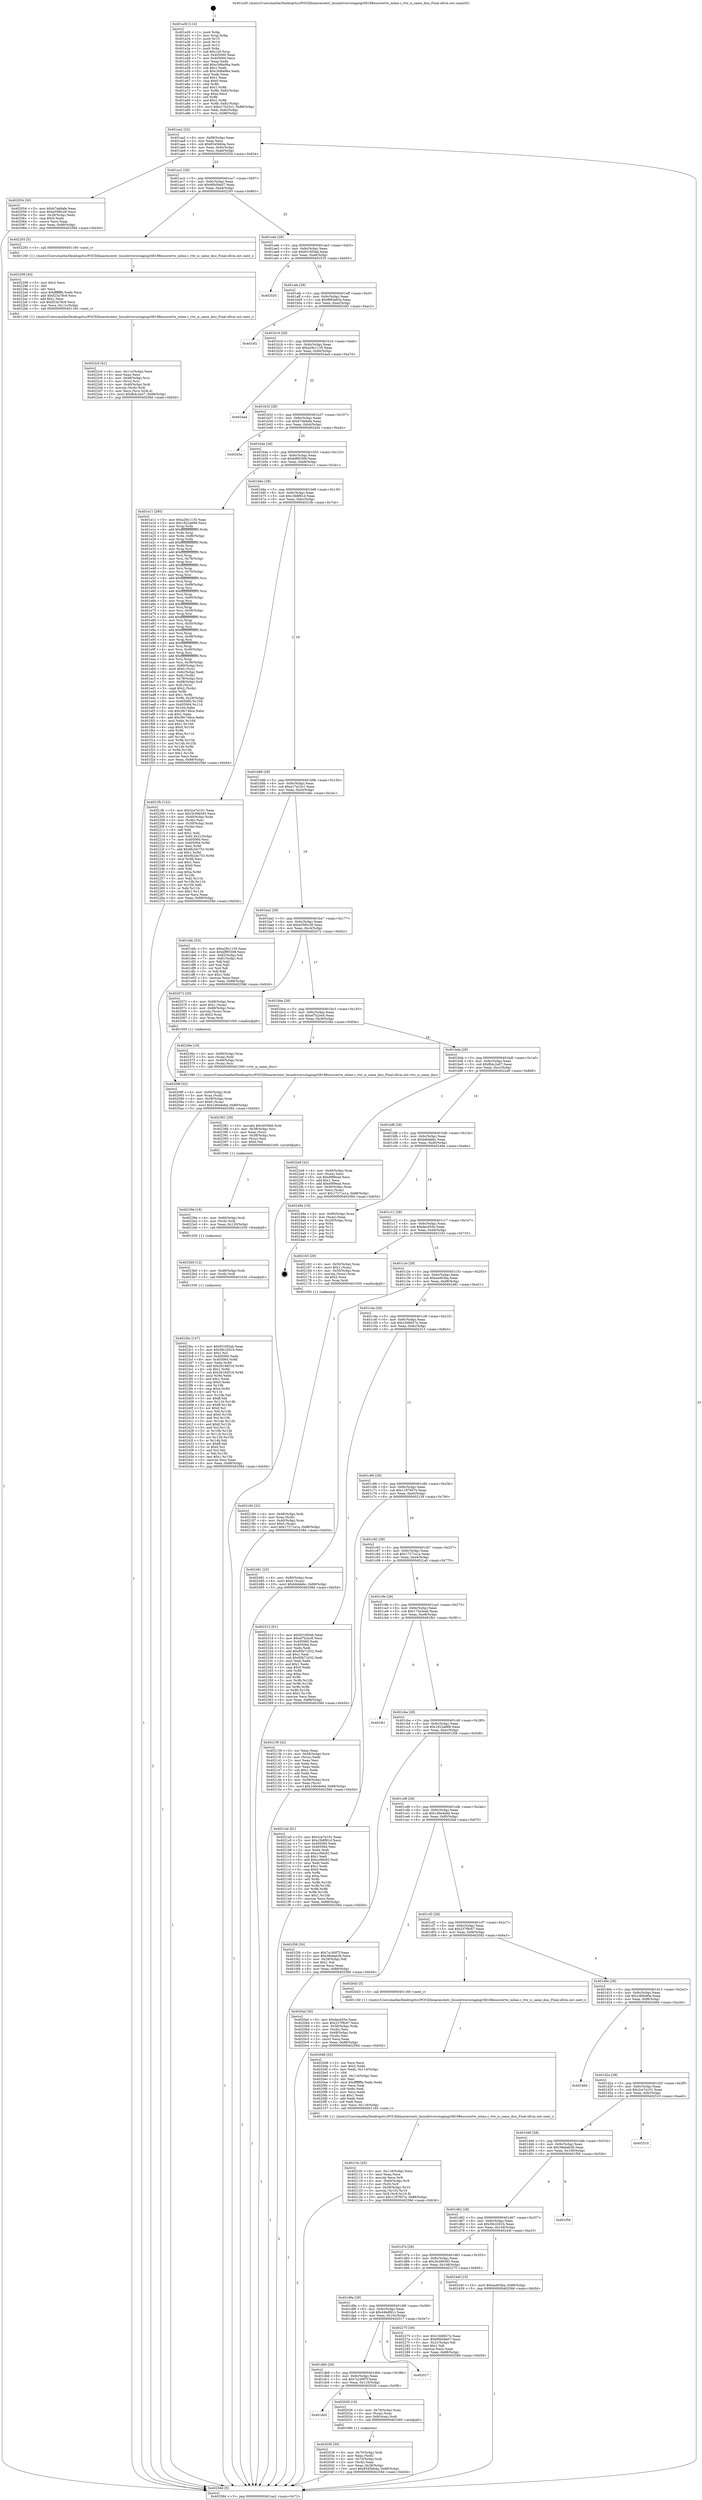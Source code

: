 digraph "0x401a30" {
  label = "0x401a30 (/mnt/c/Users/mathe/Desktop/tcc/POCII/binaries/extr_linuxdriversstagingrtl8188eucorertw_mlme.c_rtw_is_same_ibss_Final-ollvm.out::main(0))"
  labelloc = "t"
  node[shape=record]

  Entry [label="",width=0.3,height=0.3,shape=circle,fillcolor=black,style=filled]
  "0x401aa2" [label="{
     0x401aa2 [32]\l
     | [instrs]\l
     &nbsp;&nbsp;0x401aa2 \<+6\>: mov -0x88(%rbp),%eax\l
     &nbsp;&nbsp;0x401aa8 \<+2\>: mov %eax,%ecx\l
     &nbsp;&nbsp;0x401aaa \<+6\>: sub $0x8545b64a,%ecx\l
     &nbsp;&nbsp;0x401ab0 \<+6\>: mov %eax,-0x9c(%rbp)\l
     &nbsp;&nbsp;0x401ab6 \<+6\>: mov %ecx,-0xa0(%rbp)\l
     &nbsp;&nbsp;0x401abc \<+6\>: je 0000000000402054 \<main+0x624\>\l
  }"]
  "0x402054" [label="{
     0x402054 [30]\l
     | [instrs]\l
     &nbsp;&nbsp;0x402054 \<+5\>: mov $0xb7de8afe,%eax\l
     &nbsp;&nbsp;0x402059 \<+5\>: mov $0xe55f0c28,%ecx\l
     &nbsp;&nbsp;0x40205e \<+3\>: mov -0x28(%rbp),%edx\l
     &nbsp;&nbsp;0x402061 \<+3\>: cmp $0x0,%edx\l
     &nbsp;&nbsp;0x402064 \<+3\>: cmove %ecx,%eax\l
     &nbsp;&nbsp;0x402067 \<+6\>: mov %eax,-0x88(%rbp)\l
     &nbsp;&nbsp;0x40206d \<+5\>: jmp 000000000040258d \<main+0xb5d\>\l
  }"]
  "0x401ac2" [label="{
     0x401ac2 [28]\l
     | [instrs]\l
     &nbsp;&nbsp;0x401ac2 \<+5\>: jmp 0000000000401ac7 \<main+0x97\>\l
     &nbsp;&nbsp;0x401ac7 \<+6\>: mov -0x9c(%rbp),%eax\l
     &nbsp;&nbsp;0x401acd \<+5\>: sub $0x90b59a07,%eax\l
     &nbsp;&nbsp;0x401ad2 \<+6\>: mov %eax,-0xa4(%rbp)\l
     &nbsp;&nbsp;0x401ad8 \<+6\>: je 0000000000402293 \<main+0x863\>\l
  }"]
  Exit [label="",width=0.3,height=0.3,shape=circle,fillcolor=black,style=filled,peripheries=2]
  "0x402293" [label="{
     0x402293 [5]\l
     | [instrs]\l
     &nbsp;&nbsp;0x402293 \<+5\>: call 0000000000401160 \<next_i\>\l
     | [calls]\l
     &nbsp;&nbsp;0x401160 \{1\} (/mnt/c/Users/mathe/Desktop/tcc/POCII/binaries/extr_linuxdriversstagingrtl8188eucorertw_mlme.c_rtw_is_same_ibss_Final-ollvm.out::next_i)\l
  }"]
  "0x401ade" [label="{
     0x401ade [28]\l
     | [instrs]\l
     &nbsp;&nbsp;0x401ade \<+5\>: jmp 0000000000401ae3 \<main+0xb3\>\l
     &nbsp;&nbsp;0x401ae3 \<+6\>: mov -0x9c(%rbp),%eax\l
     &nbsp;&nbsp;0x401ae9 \<+5\>: sub $0x9316f3ab,%eax\l
     &nbsp;&nbsp;0x401aee \<+6\>: mov %eax,-0xa8(%rbp)\l
     &nbsp;&nbsp;0x401af4 \<+6\>: je 0000000000402535 \<main+0xb05\>\l
  }"]
  "0x4023bc" [label="{
     0x4023bc [147]\l
     | [instrs]\l
     &nbsp;&nbsp;0x4023bc \<+5\>: mov $0x9316f3ab,%eax\l
     &nbsp;&nbsp;0x4023c1 \<+5\>: mov $0x39c2261b,%esi\l
     &nbsp;&nbsp;0x4023c6 \<+2\>: mov $0x1,%cl\l
     &nbsp;&nbsp;0x4023c8 \<+7\>: mov 0x405060,%edx\l
     &nbsp;&nbsp;0x4023cf \<+8\>: mov 0x405064,%r8d\l
     &nbsp;&nbsp;0x4023d7 \<+3\>: mov %edx,%r9d\l
     &nbsp;&nbsp;0x4023da \<+7\>: add $0x2618d516,%r9d\l
     &nbsp;&nbsp;0x4023e1 \<+4\>: sub $0x1,%r9d\l
     &nbsp;&nbsp;0x4023e5 \<+7\>: sub $0x2618d516,%r9d\l
     &nbsp;&nbsp;0x4023ec \<+4\>: imul %r9d,%edx\l
     &nbsp;&nbsp;0x4023f0 \<+3\>: and $0x1,%edx\l
     &nbsp;&nbsp;0x4023f3 \<+3\>: cmp $0x0,%edx\l
     &nbsp;&nbsp;0x4023f6 \<+4\>: sete %r10b\l
     &nbsp;&nbsp;0x4023fa \<+4\>: cmp $0xa,%r8d\l
     &nbsp;&nbsp;0x4023fe \<+4\>: setl %r11b\l
     &nbsp;&nbsp;0x402402 \<+3\>: mov %r10b,%bl\l
     &nbsp;&nbsp;0x402405 \<+3\>: xor $0xff,%bl\l
     &nbsp;&nbsp;0x402408 \<+3\>: mov %r11b,%r14b\l
     &nbsp;&nbsp;0x40240b \<+4\>: xor $0xff,%r14b\l
     &nbsp;&nbsp;0x40240f \<+3\>: xor $0x0,%cl\l
     &nbsp;&nbsp;0x402412 \<+3\>: mov %bl,%r15b\l
     &nbsp;&nbsp;0x402415 \<+4\>: and $0x0,%r15b\l
     &nbsp;&nbsp;0x402419 \<+3\>: and %cl,%r10b\l
     &nbsp;&nbsp;0x40241c \<+3\>: mov %r14b,%r12b\l
     &nbsp;&nbsp;0x40241f \<+4\>: and $0x0,%r12b\l
     &nbsp;&nbsp;0x402423 \<+3\>: and %cl,%r11b\l
     &nbsp;&nbsp;0x402426 \<+3\>: or %r10b,%r15b\l
     &nbsp;&nbsp;0x402429 \<+3\>: or %r11b,%r12b\l
     &nbsp;&nbsp;0x40242c \<+3\>: xor %r12b,%r15b\l
     &nbsp;&nbsp;0x40242f \<+3\>: or %r14b,%bl\l
     &nbsp;&nbsp;0x402432 \<+3\>: xor $0xff,%bl\l
     &nbsp;&nbsp;0x402435 \<+3\>: or $0x0,%cl\l
     &nbsp;&nbsp;0x402438 \<+2\>: and %cl,%bl\l
     &nbsp;&nbsp;0x40243a \<+3\>: or %bl,%r15b\l
     &nbsp;&nbsp;0x40243d \<+4\>: test $0x1,%r15b\l
     &nbsp;&nbsp;0x402441 \<+3\>: cmovne %esi,%eax\l
     &nbsp;&nbsp;0x402444 \<+6\>: mov %eax,-0x88(%rbp)\l
     &nbsp;&nbsp;0x40244a \<+5\>: jmp 000000000040258d \<main+0xb5d\>\l
  }"]
  "0x402535" [label="{
     0x402535\l
  }", style=dashed]
  "0x401afa" [label="{
     0x401afa [28]\l
     | [instrs]\l
     &nbsp;&nbsp;0x401afa \<+5\>: jmp 0000000000401aff \<main+0xcf\>\l
     &nbsp;&nbsp;0x401aff \<+6\>: mov -0x9c(%rbp),%eax\l
     &nbsp;&nbsp;0x401b05 \<+5\>: sub $0x9f93a93a,%eax\l
     &nbsp;&nbsp;0x401b0a \<+6\>: mov %eax,-0xac(%rbp)\l
     &nbsp;&nbsp;0x401b10 \<+6\>: je 00000000004024f2 \<main+0xac2\>\l
  }"]
  "0x4023b0" [label="{
     0x4023b0 [12]\l
     | [instrs]\l
     &nbsp;&nbsp;0x4023b0 \<+4\>: mov -0x48(%rbp),%rdi\l
     &nbsp;&nbsp;0x4023b4 \<+3\>: mov (%rdi),%rdi\l
     &nbsp;&nbsp;0x4023b7 \<+5\>: call 0000000000401030 \<free@plt\>\l
     | [calls]\l
     &nbsp;&nbsp;0x401030 \{1\} (unknown)\l
  }"]
  "0x4024f2" [label="{
     0x4024f2\l
  }", style=dashed]
  "0x401b16" [label="{
     0x401b16 [28]\l
     | [instrs]\l
     &nbsp;&nbsp;0x401b16 \<+5\>: jmp 0000000000401b1b \<main+0xeb\>\l
     &nbsp;&nbsp;0x401b1b \<+6\>: mov -0x9c(%rbp),%eax\l
     &nbsp;&nbsp;0x401b21 \<+5\>: sub $0xa29c1135,%eax\l
     &nbsp;&nbsp;0x401b26 \<+6\>: mov %eax,-0xb0(%rbp)\l
     &nbsp;&nbsp;0x401b2c \<+6\>: je 00000000004024ad \<main+0xa7d\>\l
  }"]
  "0x40239e" [label="{
     0x40239e [18]\l
     | [instrs]\l
     &nbsp;&nbsp;0x40239e \<+4\>: mov -0x60(%rbp),%rdi\l
     &nbsp;&nbsp;0x4023a2 \<+3\>: mov (%rdi),%rdi\l
     &nbsp;&nbsp;0x4023a5 \<+6\>: mov %eax,-0x120(%rbp)\l
     &nbsp;&nbsp;0x4023ab \<+5\>: call 0000000000401030 \<free@plt\>\l
     | [calls]\l
     &nbsp;&nbsp;0x401030 \{1\} (unknown)\l
  }"]
  "0x4024ad" [label="{
     0x4024ad\l
  }", style=dashed]
  "0x401b32" [label="{
     0x401b32 [28]\l
     | [instrs]\l
     &nbsp;&nbsp;0x401b32 \<+5\>: jmp 0000000000401b37 \<main+0x107\>\l
     &nbsp;&nbsp;0x401b37 \<+6\>: mov -0x9c(%rbp),%eax\l
     &nbsp;&nbsp;0x401b3d \<+5\>: sub $0xb7de8afe,%eax\l
     &nbsp;&nbsp;0x401b42 \<+6\>: mov %eax,-0xb4(%rbp)\l
     &nbsp;&nbsp;0x401b48 \<+6\>: je 000000000040245e \<main+0xa2e\>\l
  }"]
  "0x402381" [label="{
     0x402381 [29]\l
     | [instrs]\l
     &nbsp;&nbsp;0x402381 \<+10\>: movabs $0x4030b6,%rdi\l
     &nbsp;&nbsp;0x40238b \<+4\>: mov -0x38(%rbp),%rsi\l
     &nbsp;&nbsp;0x40238f \<+2\>: mov %eax,(%rsi)\l
     &nbsp;&nbsp;0x402391 \<+4\>: mov -0x38(%rbp),%rsi\l
     &nbsp;&nbsp;0x402395 \<+2\>: mov (%rsi),%esi\l
     &nbsp;&nbsp;0x402397 \<+2\>: mov $0x0,%al\l
     &nbsp;&nbsp;0x402399 \<+5\>: call 0000000000401040 \<printf@plt\>\l
     | [calls]\l
     &nbsp;&nbsp;0x401040 \{1\} (unknown)\l
  }"]
  "0x40245e" [label="{
     0x40245e\l
  }", style=dashed]
  "0x401b4e" [label="{
     0x401b4e [28]\l
     | [instrs]\l
     &nbsp;&nbsp;0x401b4e \<+5\>: jmp 0000000000401b53 \<main+0x123\>\l
     &nbsp;&nbsp;0x401b53 \<+6\>: mov -0x9c(%rbp),%eax\l
     &nbsp;&nbsp;0x401b59 \<+5\>: sub $0xbf9f3308,%eax\l
     &nbsp;&nbsp;0x401b5e \<+6\>: mov %eax,-0xb8(%rbp)\l
     &nbsp;&nbsp;0x401b64 \<+6\>: je 0000000000401e11 \<main+0x3e1\>\l
  }"]
  "0x4022c0" [label="{
     0x4022c0 [41]\l
     | [instrs]\l
     &nbsp;&nbsp;0x4022c0 \<+6\>: mov -0x11c(%rbp),%ecx\l
     &nbsp;&nbsp;0x4022c6 \<+3\>: imul %eax,%ecx\l
     &nbsp;&nbsp;0x4022c9 \<+4\>: mov -0x48(%rbp),%rsi\l
     &nbsp;&nbsp;0x4022cd \<+3\>: mov (%rsi),%rsi\l
     &nbsp;&nbsp;0x4022d0 \<+4\>: mov -0x40(%rbp),%rdi\l
     &nbsp;&nbsp;0x4022d4 \<+3\>: movslq (%rdi),%rdi\l
     &nbsp;&nbsp;0x4022d7 \<+3\>: mov %ecx,(%rsi,%rdi,4)\l
     &nbsp;&nbsp;0x4022da \<+10\>: movl $0xfb4c2a07,-0x88(%rbp)\l
     &nbsp;&nbsp;0x4022e4 \<+5\>: jmp 000000000040258d \<main+0xb5d\>\l
  }"]
  "0x401e11" [label="{
     0x401e11 [295]\l
     | [instrs]\l
     &nbsp;&nbsp;0x401e11 \<+5\>: mov $0xa29c1135,%eax\l
     &nbsp;&nbsp;0x401e16 \<+5\>: mov $0x1822a688,%ecx\l
     &nbsp;&nbsp;0x401e1b \<+3\>: mov %rsp,%rdx\l
     &nbsp;&nbsp;0x401e1e \<+4\>: add $0xfffffffffffffff0,%rdx\l
     &nbsp;&nbsp;0x401e22 \<+3\>: mov %rdx,%rsp\l
     &nbsp;&nbsp;0x401e25 \<+4\>: mov %rdx,-0x80(%rbp)\l
     &nbsp;&nbsp;0x401e29 \<+3\>: mov %rsp,%rdx\l
     &nbsp;&nbsp;0x401e2c \<+4\>: add $0xfffffffffffffff0,%rdx\l
     &nbsp;&nbsp;0x401e30 \<+3\>: mov %rdx,%rsp\l
     &nbsp;&nbsp;0x401e33 \<+3\>: mov %rsp,%rsi\l
     &nbsp;&nbsp;0x401e36 \<+4\>: add $0xfffffffffffffff0,%rsi\l
     &nbsp;&nbsp;0x401e3a \<+3\>: mov %rsi,%rsp\l
     &nbsp;&nbsp;0x401e3d \<+4\>: mov %rsi,-0x78(%rbp)\l
     &nbsp;&nbsp;0x401e41 \<+3\>: mov %rsp,%rsi\l
     &nbsp;&nbsp;0x401e44 \<+4\>: add $0xfffffffffffffff0,%rsi\l
     &nbsp;&nbsp;0x401e48 \<+3\>: mov %rsi,%rsp\l
     &nbsp;&nbsp;0x401e4b \<+4\>: mov %rsi,-0x70(%rbp)\l
     &nbsp;&nbsp;0x401e4f \<+3\>: mov %rsp,%rsi\l
     &nbsp;&nbsp;0x401e52 \<+4\>: add $0xfffffffffffffff0,%rsi\l
     &nbsp;&nbsp;0x401e56 \<+3\>: mov %rsi,%rsp\l
     &nbsp;&nbsp;0x401e59 \<+4\>: mov %rsi,-0x68(%rbp)\l
     &nbsp;&nbsp;0x401e5d \<+3\>: mov %rsp,%rsi\l
     &nbsp;&nbsp;0x401e60 \<+4\>: add $0xfffffffffffffff0,%rsi\l
     &nbsp;&nbsp;0x401e64 \<+3\>: mov %rsi,%rsp\l
     &nbsp;&nbsp;0x401e67 \<+4\>: mov %rsi,-0x60(%rbp)\l
     &nbsp;&nbsp;0x401e6b \<+3\>: mov %rsp,%rsi\l
     &nbsp;&nbsp;0x401e6e \<+4\>: add $0xfffffffffffffff0,%rsi\l
     &nbsp;&nbsp;0x401e72 \<+3\>: mov %rsi,%rsp\l
     &nbsp;&nbsp;0x401e75 \<+4\>: mov %rsi,-0x58(%rbp)\l
     &nbsp;&nbsp;0x401e79 \<+3\>: mov %rsp,%rsi\l
     &nbsp;&nbsp;0x401e7c \<+4\>: add $0xfffffffffffffff0,%rsi\l
     &nbsp;&nbsp;0x401e80 \<+3\>: mov %rsi,%rsp\l
     &nbsp;&nbsp;0x401e83 \<+4\>: mov %rsi,-0x50(%rbp)\l
     &nbsp;&nbsp;0x401e87 \<+3\>: mov %rsp,%rsi\l
     &nbsp;&nbsp;0x401e8a \<+4\>: add $0xfffffffffffffff0,%rsi\l
     &nbsp;&nbsp;0x401e8e \<+3\>: mov %rsi,%rsp\l
     &nbsp;&nbsp;0x401e91 \<+4\>: mov %rsi,-0x48(%rbp)\l
     &nbsp;&nbsp;0x401e95 \<+3\>: mov %rsp,%rsi\l
     &nbsp;&nbsp;0x401e98 \<+4\>: add $0xfffffffffffffff0,%rsi\l
     &nbsp;&nbsp;0x401e9c \<+3\>: mov %rsi,%rsp\l
     &nbsp;&nbsp;0x401e9f \<+4\>: mov %rsi,-0x40(%rbp)\l
     &nbsp;&nbsp;0x401ea3 \<+3\>: mov %rsp,%rsi\l
     &nbsp;&nbsp;0x401ea6 \<+4\>: add $0xfffffffffffffff0,%rsi\l
     &nbsp;&nbsp;0x401eaa \<+3\>: mov %rsi,%rsp\l
     &nbsp;&nbsp;0x401ead \<+4\>: mov %rsi,-0x38(%rbp)\l
     &nbsp;&nbsp;0x401eb1 \<+4\>: mov -0x80(%rbp),%rsi\l
     &nbsp;&nbsp;0x401eb5 \<+6\>: movl $0x0,(%rsi)\l
     &nbsp;&nbsp;0x401ebb \<+6\>: mov -0x8c(%rbp),%edi\l
     &nbsp;&nbsp;0x401ec1 \<+2\>: mov %edi,(%rdx)\l
     &nbsp;&nbsp;0x401ec3 \<+4\>: mov -0x78(%rbp),%rsi\l
     &nbsp;&nbsp;0x401ec7 \<+7\>: mov -0x98(%rbp),%r8\l
     &nbsp;&nbsp;0x401ece \<+3\>: mov %r8,(%rsi)\l
     &nbsp;&nbsp;0x401ed1 \<+3\>: cmpl $0x2,(%rdx)\l
     &nbsp;&nbsp;0x401ed4 \<+4\>: setne %r9b\l
     &nbsp;&nbsp;0x401ed8 \<+4\>: and $0x1,%r9b\l
     &nbsp;&nbsp;0x401edc \<+4\>: mov %r9b,-0x29(%rbp)\l
     &nbsp;&nbsp;0x401ee0 \<+8\>: mov 0x405060,%r10d\l
     &nbsp;&nbsp;0x401ee8 \<+8\>: mov 0x405064,%r11d\l
     &nbsp;&nbsp;0x401ef0 \<+3\>: mov %r10d,%ebx\l
     &nbsp;&nbsp;0x401ef3 \<+6\>: sub $0x39c746ce,%ebx\l
     &nbsp;&nbsp;0x401ef9 \<+3\>: sub $0x1,%ebx\l
     &nbsp;&nbsp;0x401efc \<+6\>: add $0x39c746ce,%ebx\l
     &nbsp;&nbsp;0x401f02 \<+4\>: imul %ebx,%r10d\l
     &nbsp;&nbsp;0x401f06 \<+4\>: and $0x1,%r10d\l
     &nbsp;&nbsp;0x401f0a \<+4\>: cmp $0x0,%r10d\l
     &nbsp;&nbsp;0x401f0e \<+4\>: sete %r9b\l
     &nbsp;&nbsp;0x401f12 \<+4\>: cmp $0xa,%r11d\l
     &nbsp;&nbsp;0x401f16 \<+4\>: setl %r14b\l
     &nbsp;&nbsp;0x401f1a \<+3\>: mov %r9b,%r15b\l
     &nbsp;&nbsp;0x401f1d \<+3\>: and %r14b,%r15b\l
     &nbsp;&nbsp;0x401f20 \<+3\>: xor %r14b,%r9b\l
     &nbsp;&nbsp;0x401f23 \<+3\>: or %r9b,%r15b\l
     &nbsp;&nbsp;0x401f26 \<+4\>: test $0x1,%r15b\l
     &nbsp;&nbsp;0x401f2a \<+3\>: cmovne %ecx,%eax\l
     &nbsp;&nbsp;0x401f2d \<+6\>: mov %eax,-0x88(%rbp)\l
     &nbsp;&nbsp;0x401f33 \<+5\>: jmp 000000000040258d \<main+0xb5d\>\l
  }"]
  "0x401b6a" [label="{
     0x401b6a [28]\l
     | [instrs]\l
     &nbsp;&nbsp;0x401b6a \<+5\>: jmp 0000000000401b6f \<main+0x13f\>\l
     &nbsp;&nbsp;0x401b6f \<+6\>: mov -0x9c(%rbp),%eax\l
     &nbsp;&nbsp;0x401b75 \<+5\>: sub $0xc3b8f61d,%eax\l
     &nbsp;&nbsp;0x401b7a \<+6\>: mov %eax,-0xbc(%rbp)\l
     &nbsp;&nbsp;0x401b80 \<+6\>: je 00000000004021fb \<main+0x7cb\>\l
  }"]
  "0x402298" [label="{
     0x402298 [40]\l
     | [instrs]\l
     &nbsp;&nbsp;0x402298 \<+5\>: mov $0x2,%ecx\l
     &nbsp;&nbsp;0x40229d \<+1\>: cltd\l
     &nbsp;&nbsp;0x40229e \<+2\>: idiv %ecx\l
     &nbsp;&nbsp;0x4022a0 \<+6\>: imul $0xfffffffe,%edx,%ecx\l
     &nbsp;&nbsp;0x4022a6 \<+6\>: add $0xf23a78c9,%ecx\l
     &nbsp;&nbsp;0x4022ac \<+3\>: add $0x1,%ecx\l
     &nbsp;&nbsp;0x4022af \<+6\>: sub $0xf23a78c9,%ecx\l
     &nbsp;&nbsp;0x4022b5 \<+6\>: mov %ecx,-0x11c(%rbp)\l
     &nbsp;&nbsp;0x4022bb \<+5\>: call 0000000000401160 \<next_i\>\l
     | [calls]\l
     &nbsp;&nbsp;0x401160 \{1\} (/mnt/c/Users/mathe/Desktop/tcc/POCII/binaries/extr_linuxdriversstagingrtl8188eucorertw_mlme.c_rtw_is_same_ibss_Final-ollvm.out::next_i)\l
  }"]
  "0x4021fb" [label="{
     0x4021fb [122]\l
     | [instrs]\l
     &nbsp;&nbsp;0x4021fb \<+5\>: mov $0x2ce7e101,%eax\l
     &nbsp;&nbsp;0x402200 \<+5\>: mov $0x3b39b593,%ecx\l
     &nbsp;&nbsp;0x402205 \<+4\>: mov -0x40(%rbp),%rdx\l
     &nbsp;&nbsp;0x402209 \<+2\>: mov (%rdx),%esi\l
     &nbsp;&nbsp;0x40220b \<+4\>: mov -0x50(%rbp),%rdx\l
     &nbsp;&nbsp;0x40220f \<+2\>: cmp (%rdx),%esi\l
     &nbsp;&nbsp;0x402211 \<+4\>: setl %dil\l
     &nbsp;&nbsp;0x402215 \<+4\>: and $0x1,%dil\l
     &nbsp;&nbsp;0x402219 \<+4\>: mov %dil,-0x21(%rbp)\l
     &nbsp;&nbsp;0x40221d \<+7\>: mov 0x405060,%esi\l
     &nbsp;&nbsp;0x402224 \<+8\>: mov 0x405064,%r8d\l
     &nbsp;&nbsp;0x40222c \<+3\>: mov %esi,%r9d\l
     &nbsp;&nbsp;0x40222f \<+7\>: add $0x9b2dc753,%r9d\l
     &nbsp;&nbsp;0x402236 \<+4\>: sub $0x1,%r9d\l
     &nbsp;&nbsp;0x40223a \<+7\>: sub $0x9b2dc753,%r9d\l
     &nbsp;&nbsp;0x402241 \<+4\>: imul %r9d,%esi\l
     &nbsp;&nbsp;0x402245 \<+3\>: and $0x1,%esi\l
     &nbsp;&nbsp;0x402248 \<+3\>: cmp $0x0,%esi\l
     &nbsp;&nbsp;0x40224b \<+4\>: sete %dil\l
     &nbsp;&nbsp;0x40224f \<+4\>: cmp $0xa,%r8d\l
     &nbsp;&nbsp;0x402253 \<+4\>: setl %r10b\l
     &nbsp;&nbsp;0x402257 \<+3\>: mov %dil,%r11b\l
     &nbsp;&nbsp;0x40225a \<+3\>: and %r10b,%r11b\l
     &nbsp;&nbsp;0x40225d \<+3\>: xor %r10b,%dil\l
     &nbsp;&nbsp;0x402260 \<+3\>: or %dil,%r11b\l
     &nbsp;&nbsp;0x402263 \<+4\>: test $0x1,%r11b\l
     &nbsp;&nbsp;0x402267 \<+3\>: cmovne %ecx,%eax\l
     &nbsp;&nbsp;0x40226a \<+6\>: mov %eax,-0x88(%rbp)\l
     &nbsp;&nbsp;0x402270 \<+5\>: jmp 000000000040258d \<main+0xb5d\>\l
  }"]
  "0x401b86" [label="{
     0x401b86 [28]\l
     | [instrs]\l
     &nbsp;&nbsp;0x401b86 \<+5\>: jmp 0000000000401b8b \<main+0x15b\>\l
     &nbsp;&nbsp;0x401b8b \<+6\>: mov -0x9c(%rbp),%eax\l
     &nbsp;&nbsp;0x401b91 \<+5\>: sub $0xe17e23c1,%eax\l
     &nbsp;&nbsp;0x401b96 \<+6\>: mov %eax,-0xc0(%rbp)\l
     &nbsp;&nbsp;0x401b9c \<+6\>: je 0000000000401ddc \<main+0x3ac\>\l
  }"]
  "0x402180" [label="{
     0x402180 [32]\l
     | [instrs]\l
     &nbsp;&nbsp;0x402180 \<+4\>: mov -0x48(%rbp),%rdi\l
     &nbsp;&nbsp;0x402184 \<+3\>: mov %rax,(%rdi)\l
     &nbsp;&nbsp;0x402187 \<+4\>: mov -0x40(%rbp),%rax\l
     &nbsp;&nbsp;0x40218b \<+6\>: movl $0x0,(%rax)\l
     &nbsp;&nbsp;0x402191 \<+10\>: movl $0x17271a1a,-0x88(%rbp)\l
     &nbsp;&nbsp;0x40219b \<+5\>: jmp 000000000040258d \<main+0xb5d\>\l
  }"]
  "0x401ddc" [label="{
     0x401ddc [53]\l
     | [instrs]\l
     &nbsp;&nbsp;0x401ddc \<+5\>: mov $0xa29c1135,%eax\l
     &nbsp;&nbsp;0x401de1 \<+5\>: mov $0xbf9f3308,%ecx\l
     &nbsp;&nbsp;0x401de6 \<+6\>: mov -0x82(%rbp),%dl\l
     &nbsp;&nbsp;0x401dec \<+7\>: mov -0x81(%rbp),%sil\l
     &nbsp;&nbsp;0x401df3 \<+3\>: mov %dl,%dil\l
     &nbsp;&nbsp;0x401df6 \<+3\>: and %sil,%dil\l
     &nbsp;&nbsp;0x401df9 \<+3\>: xor %sil,%dl\l
     &nbsp;&nbsp;0x401dfc \<+3\>: or %dl,%dil\l
     &nbsp;&nbsp;0x401dff \<+4\>: test $0x1,%dil\l
     &nbsp;&nbsp;0x401e03 \<+3\>: cmovne %ecx,%eax\l
     &nbsp;&nbsp;0x401e06 \<+6\>: mov %eax,-0x88(%rbp)\l
     &nbsp;&nbsp;0x401e0c \<+5\>: jmp 000000000040258d \<main+0xb5d\>\l
  }"]
  "0x401ba2" [label="{
     0x401ba2 [28]\l
     | [instrs]\l
     &nbsp;&nbsp;0x401ba2 \<+5\>: jmp 0000000000401ba7 \<main+0x177\>\l
     &nbsp;&nbsp;0x401ba7 \<+6\>: mov -0x9c(%rbp),%eax\l
     &nbsp;&nbsp;0x401bad \<+5\>: sub $0xe55f0c28,%eax\l
     &nbsp;&nbsp;0x401bb2 \<+6\>: mov %eax,-0xc4(%rbp)\l
     &nbsp;&nbsp;0x401bb8 \<+6\>: je 0000000000402072 \<main+0x642\>\l
  }"]
  "0x40258d" [label="{
     0x40258d [5]\l
     | [instrs]\l
     &nbsp;&nbsp;0x40258d \<+5\>: jmp 0000000000401aa2 \<main+0x72\>\l
  }"]
  "0x401a30" [label="{
     0x401a30 [114]\l
     | [instrs]\l
     &nbsp;&nbsp;0x401a30 \<+1\>: push %rbp\l
     &nbsp;&nbsp;0x401a31 \<+3\>: mov %rsp,%rbp\l
     &nbsp;&nbsp;0x401a34 \<+2\>: push %r15\l
     &nbsp;&nbsp;0x401a36 \<+2\>: push %r14\l
     &nbsp;&nbsp;0x401a38 \<+2\>: push %r12\l
     &nbsp;&nbsp;0x401a3a \<+1\>: push %rbx\l
     &nbsp;&nbsp;0x401a3b \<+7\>: sub $0x120,%rsp\l
     &nbsp;&nbsp;0x401a42 \<+7\>: mov 0x405060,%eax\l
     &nbsp;&nbsp;0x401a49 \<+7\>: mov 0x405064,%ecx\l
     &nbsp;&nbsp;0x401a50 \<+2\>: mov %eax,%edx\l
     &nbsp;&nbsp;0x401a52 \<+6\>: add $0xc5d6a96a,%edx\l
     &nbsp;&nbsp;0x401a58 \<+3\>: sub $0x1,%edx\l
     &nbsp;&nbsp;0x401a5b \<+6\>: sub $0xc5d6a96a,%edx\l
     &nbsp;&nbsp;0x401a61 \<+3\>: imul %edx,%eax\l
     &nbsp;&nbsp;0x401a64 \<+3\>: and $0x1,%eax\l
     &nbsp;&nbsp;0x401a67 \<+3\>: cmp $0x0,%eax\l
     &nbsp;&nbsp;0x401a6a \<+4\>: sete %r8b\l
     &nbsp;&nbsp;0x401a6e \<+4\>: and $0x1,%r8b\l
     &nbsp;&nbsp;0x401a72 \<+7\>: mov %r8b,-0x82(%rbp)\l
     &nbsp;&nbsp;0x401a79 \<+3\>: cmp $0xa,%ecx\l
     &nbsp;&nbsp;0x401a7c \<+4\>: setl %r8b\l
     &nbsp;&nbsp;0x401a80 \<+4\>: and $0x1,%r8b\l
     &nbsp;&nbsp;0x401a84 \<+7\>: mov %r8b,-0x81(%rbp)\l
     &nbsp;&nbsp;0x401a8b \<+10\>: movl $0xe17e23c1,-0x88(%rbp)\l
     &nbsp;&nbsp;0x401a95 \<+6\>: mov %edi,-0x8c(%rbp)\l
     &nbsp;&nbsp;0x401a9b \<+7\>: mov %rsi,-0x98(%rbp)\l
  }"]
  "0x40210c" [label="{
     0x40210c [45]\l
     | [instrs]\l
     &nbsp;&nbsp;0x40210c \<+6\>: mov -0x118(%rbp),%ecx\l
     &nbsp;&nbsp;0x402112 \<+3\>: imul %eax,%ecx\l
     &nbsp;&nbsp;0x402115 \<+3\>: movslq %ecx,%r8\l
     &nbsp;&nbsp;0x402118 \<+4\>: mov -0x60(%rbp),%r9\l
     &nbsp;&nbsp;0x40211c \<+3\>: mov (%r9),%r9\l
     &nbsp;&nbsp;0x40211f \<+4\>: mov -0x58(%rbp),%r10\l
     &nbsp;&nbsp;0x402123 \<+3\>: movslq (%r10),%r10\l
     &nbsp;&nbsp;0x402126 \<+4\>: mov %r8,(%r9,%r10,8)\l
     &nbsp;&nbsp;0x40212a \<+10\>: movl $0x1197607e,-0x88(%rbp)\l
     &nbsp;&nbsp;0x402134 \<+5\>: jmp 000000000040258d \<main+0xb5d\>\l
  }"]
  "0x4020d8" [label="{
     0x4020d8 [52]\l
     | [instrs]\l
     &nbsp;&nbsp;0x4020d8 \<+2\>: xor %ecx,%ecx\l
     &nbsp;&nbsp;0x4020da \<+5\>: mov $0x2,%edx\l
     &nbsp;&nbsp;0x4020df \<+6\>: mov %edx,-0x114(%rbp)\l
     &nbsp;&nbsp;0x4020e5 \<+1\>: cltd\l
     &nbsp;&nbsp;0x4020e6 \<+6\>: mov -0x114(%rbp),%esi\l
     &nbsp;&nbsp;0x4020ec \<+2\>: idiv %esi\l
     &nbsp;&nbsp;0x4020ee \<+6\>: imul $0xfffffffe,%edx,%edx\l
     &nbsp;&nbsp;0x4020f4 \<+2\>: mov %ecx,%edi\l
     &nbsp;&nbsp;0x4020f6 \<+2\>: sub %edx,%edi\l
     &nbsp;&nbsp;0x4020f8 \<+2\>: mov %ecx,%edx\l
     &nbsp;&nbsp;0x4020fa \<+3\>: sub $0x1,%edx\l
     &nbsp;&nbsp;0x4020fd \<+2\>: add %edx,%edi\l
     &nbsp;&nbsp;0x4020ff \<+2\>: sub %edi,%ecx\l
     &nbsp;&nbsp;0x402101 \<+6\>: mov %ecx,-0x118(%rbp)\l
     &nbsp;&nbsp;0x402107 \<+5\>: call 0000000000401160 \<next_i\>\l
     | [calls]\l
     &nbsp;&nbsp;0x401160 \{1\} (/mnt/c/Users/mathe/Desktop/tcc/POCII/binaries/extr_linuxdriversstagingrtl8188eucorertw_mlme.c_rtw_is_same_ibss_Final-ollvm.out::next_i)\l
  }"]
  "0x402072" [label="{
     0x402072 [29]\l
     | [instrs]\l
     &nbsp;&nbsp;0x402072 \<+4\>: mov -0x68(%rbp),%rax\l
     &nbsp;&nbsp;0x402076 \<+6\>: movl $0x1,(%rax)\l
     &nbsp;&nbsp;0x40207c \<+4\>: mov -0x68(%rbp),%rax\l
     &nbsp;&nbsp;0x402080 \<+3\>: movslq (%rax),%rax\l
     &nbsp;&nbsp;0x402083 \<+4\>: shl $0x3,%rax\l
     &nbsp;&nbsp;0x402087 \<+3\>: mov %rax,%rdi\l
     &nbsp;&nbsp;0x40208a \<+5\>: call 0000000000401050 \<malloc@plt\>\l
     | [calls]\l
     &nbsp;&nbsp;0x401050 \{1\} (unknown)\l
  }"]
  "0x401bbe" [label="{
     0x401bbe [28]\l
     | [instrs]\l
     &nbsp;&nbsp;0x401bbe \<+5\>: jmp 0000000000401bc3 \<main+0x193\>\l
     &nbsp;&nbsp;0x401bc3 \<+6\>: mov -0x9c(%rbp),%eax\l
     &nbsp;&nbsp;0x401bc9 \<+5\>: sub $0xef7b2ec6,%eax\l
     &nbsp;&nbsp;0x401bce \<+6\>: mov %eax,-0xc8(%rbp)\l
     &nbsp;&nbsp;0x401bd4 \<+6\>: je 000000000040236e \<main+0x93e\>\l
  }"]
  "0x40208f" [label="{
     0x40208f [32]\l
     | [instrs]\l
     &nbsp;&nbsp;0x40208f \<+4\>: mov -0x60(%rbp),%rdi\l
     &nbsp;&nbsp;0x402093 \<+3\>: mov %rax,(%rdi)\l
     &nbsp;&nbsp;0x402096 \<+4\>: mov -0x58(%rbp),%rax\l
     &nbsp;&nbsp;0x40209a \<+6\>: movl $0x0,(%rax)\l
     &nbsp;&nbsp;0x4020a0 \<+10\>: movl $0x1d0e4e6d,-0x88(%rbp)\l
     &nbsp;&nbsp;0x4020aa \<+5\>: jmp 000000000040258d \<main+0xb5d\>\l
  }"]
  "0x40236e" [label="{
     0x40236e [19]\l
     | [instrs]\l
     &nbsp;&nbsp;0x40236e \<+4\>: mov -0x60(%rbp),%rax\l
     &nbsp;&nbsp;0x402372 \<+3\>: mov (%rax),%rdi\l
     &nbsp;&nbsp;0x402375 \<+4\>: mov -0x48(%rbp),%rax\l
     &nbsp;&nbsp;0x402379 \<+3\>: mov (%rax),%rsi\l
     &nbsp;&nbsp;0x40237c \<+5\>: call 0000000000401590 \<rtw_is_same_ibss\>\l
     | [calls]\l
     &nbsp;&nbsp;0x401590 \{1\} (/mnt/c/Users/mathe/Desktop/tcc/POCII/binaries/extr_linuxdriversstagingrtl8188eucorertw_mlme.c_rtw_is_same_ibss_Final-ollvm.out::rtw_is_same_ibss)\l
  }"]
  "0x401bda" [label="{
     0x401bda [28]\l
     | [instrs]\l
     &nbsp;&nbsp;0x401bda \<+5\>: jmp 0000000000401bdf \<main+0x1af\>\l
     &nbsp;&nbsp;0x401bdf \<+6\>: mov -0x9c(%rbp),%eax\l
     &nbsp;&nbsp;0x401be5 \<+5\>: sub $0xfb4c2a07,%eax\l
     &nbsp;&nbsp;0x401bea \<+6\>: mov %eax,-0xcc(%rbp)\l
     &nbsp;&nbsp;0x401bf0 \<+6\>: je 00000000004022e9 \<main+0x8b9\>\l
  }"]
  "0x402036" [label="{
     0x402036 [30]\l
     | [instrs]\l
     &nbsp;&nbsp;0x402036 \<+4\>: mov -0x70(%rbp),%rdi\l
     &nbsp;&nbsp;0x40203a \<+2\>: mov %eax,(%rdi)\l
     &nbsp;&nbsp;0x40203c \<+4\>: mov -0x70(%rbp),%rdi\l
     &nbsp;&nbsp;0x402040 \<+2\>: mov (%rdi),%eax\l
     &nbsp;&nbsp;0x402042 \<+3\>: mov %eax,-0x28(%rbp)\l
     &nbsp;&nbsp;0x402045 \<+10\>: movl $0x8545b64a,-0x88(%rbp)\l
     &nbsp;&nbsp;0x40204f \<+5\>: jmp 000000000040258d \<main+0xb5d\>\l
  }"]
  "0x4022e9" [label="{
     0x4022e9 [42]\l
     | [instrs]\l
     &nbsp;&nbsp;0x4022e9 \<+4\>: mov -0x40(%rbp),%rax\l
     &nbsp;&nbsp;0x4022ed \<+2\>: mov (%rax),%ecx\l
     &nbsp;&nbsp;0x4022ef \<+6\>: sub $0xd9f9ead,%ecx\l
     &nbsp;&nbsp;0x4022f5 \<+3\>: add $0x1,%ecx\l
     &nbsp;&nbsp;0x4022f8 \<+6\>: add $0xd9f9ead,%ecx\l
     &nbsp;&nbsp;0x4022fe \<+4\>: mov -0x40(%rbp),%rax\l
     &nbsp;&nbsp;0x402302 \<+2\>: mov %ecx,(%rax)\l
     &nbsp;&nbsp;0x402304 \<+10\>: movl $0x17271a1a,-0x88(%rbp)\l
     &nbsp;&nbsp;0x40230e \<+5\>: jmp 000000000040258d \<main+0xb5d\>\l
  }"]
  "0x401bf6" [label="{
     0x401bf6 [28]\l
     | [instrs]\l
     &nbsp;&nbsp;0x401bf6 \<+5\>: jmp 0000000000401bfb \<main+0x1cb\>\l
     &nbsp;&nbsp;0x401bfb \<+6\>: mov -0x9c(%rbp),%eax\l
     &nbsp;&nbsp;0x401c01 \<+5\>: sub $0xb6ddebc,%eax\l
     &nbsp;&nbsp;0x401c06 \<+6\>: mov %eax,-0xd0(%rbp)\l
     &nbsp;&nbsp;0x401c0c \<+6\>: je 000000000040249a \<main+0xa6a\>\l
  }"]
  "0x401dd2" [label="{
     0x401dd2\l
  }", style=dashed]
  "0x40249a" [label="{
     0x40249a [19]\l
     | [instrs]\l
     &nbsp;&nbsp;0x40249a \<+4\>: mov -0x80(%rbp),%rax\l
     &nbsp;&nbsp;0x40249e \<+2\>: mov (%rax),%eax\l
     &nbsp;&nbsp;0x4024a0 \<+4\>: lea -0x20(%rbp),%rsp\l
     &nbsp;&nbsp;0x4024a4 \<+1\>: pop %rbx\l
     &nbsp;&nbsp;0x4024a5 \<+2\>: pop %r12\l
     &nbsp;&nbsp;0x4024a7 \<+2\>: pop %r14\l
     &nbsp;&nbsp;0x4024a9 \<+2\>: pop %r15\l
     &nbsp;&nbsp;0x4024ab \<+1\>: pop %rbp\l
     &nbsp;&nbsp;0x4024ac \<+1\>: ret\l
  }"]
  "0x401c12" [label="{
     0x401c12 [28]\l
     | [instrs]\l
     &nbsp;&nbsp;0x401c12 \<+5\>: jmp 0000000000401c17 \<main+0x1e7\>\l
     &nbsp;&nbsp;0x401c17 \<+6\>: mov -0x9c(%rbp),%eax\l
     &nbsp;&nbsp;0x401c1d \<+5\>: sub $0xdecb55e,%eax\l
     &nbsp;&nbsp;0x401c22 \<+6\>: mov %eax,-0xd4(%rbp)\l
     &nbsp;&nbsp;0x401c28 \<+6\>: je 0000000000402163 \<main+0x733\>\l
  }"]
  "0x402026" [label="{
     0x402026 [16]\l
     | [instrs]\l
     &nbsp;&nbsp;0x402026 \<+4\>: mov -0x78(%rbp),%rax\l
     &nbsp;&nbsp;0x40202a \<+3\>: mov (%rax),%rax\l
     &nbsp;&nbsp;0x40202d \<+4\>: mov 0x8(%rax),%rdi\l
     &nbsp;&nbsp;0x402031 \<+5\>: call 0000000000401060 \<atoi@plt\>\l
     | [calls]\l
     &nbsp;&nbsp;0x401060 \{1\} (unknown)\l
  }"]
  "0x402163" [label="{
     0x402163 [29]\l
     | [instrs]\l
     &nbsp;&nbsp;0x402163 \<+4\>: mov -0x50(%rbp),%rax\l
     &nbsp;&nbsp;0x402167 \<+6\>: movl $0x1,(%rax)\l
     &nbsp;&nbsp;0x40216d \<+4\>: mov -0x50(%rbp),%rax\l
     &nbsp;&nbsp;0x402171 \<+3\>: movslq (%rax),%rax\l
     &nbsp;&nbsp;0x402174 \<+4\>: shl $0x2,%rax\l
     &nbsp;&nbsp;0x402178 \<+3\>: mov %rax,%rdi\l
     &nbsp;&nbsp;0x40217b \<+5\>: call 0000000000401050 \<malloc@plt\>\l
     | [calls]\l
     &nbsp;&nbsp;0x401050 \{1\} (unknown)\l
  }"]
  "0x401c2e" [label="{
     0x401c2e [28]\l
     | [instrs]\l
     &nbsp;&nbsp;0x401c2e \<+5\>: jmp 0000000000401c33 \<main+0x203\>\l
     &nbsp;&nbsp;0x401c33 \<+6\>: mov -0x9c(%rbp),%eax\l
     &nbsp;&nbsp;0x401c39 \<+5\>: sub $0xea403ba,%eax\l
     &nbsp;&nbsp;0x401c3e \<+6\>: mov %eax,-0xd8(%rbp)\l
     &nbsp;&nbsp;0x401c44 \<+6\>: je 0000000000402481 \<main+0xa51\>\l
  }"]
  "0x401db6" [label="{
     0x401db6 [28]\l
     | [instrs]\l
     &nbsp;&nbsp;0x401db6 \<+5\>: jmp 0000000000401dbb \<main+0x38b\>\l
     &nbsp;&nbsp;0x401dbb \<+6\>: mov -0x9c(%rbp),%eax\l
     &nbsp;&nbsp;0x401dc1 \<+5\>: sub $0x7a160f7f,%eax\l
     &nbsp;&nbsp;0x401dc6 \<+6\>: mov %eax,-0x110(%rbp)\l
     &nbsp;&nbsp;0x401dcc \<+6\>: je 0000000000402026 \<main+0x5f6\>\l
  }"]
  "0x402481" [label="{
     0x402481 [25]\l
     | [instrs]\l
     &nbsp;&nbsp;0x402481 \<+4\>: mov -0x80(%rbp),%rax\l
     &nbsp;&nbsp;0x402485 \<+6\>: movl $0x0,(%rax)\l
     &nbsp;&nbsp;0x40248b \<+10\>: movl $0xb6ddebc,-0x88(%rbp)\l
     &nbsp;&nbsp;0x402495 \<+5\>: jmp 000000000040258d \<main+0xb5d\>\l
  }"]
  "0x401c4a" [label="{
     0x401c4a [28]\l
     | [instrs]\l
     &nbsp;&nbsp;0x401c4a \<+5\>: jmp 0000000000401c4f \<main+0x21f\>\l
     &nbsp;&nbsp;0x401c4f \<+6\>: mov -0x9c(%rbp),%eax\l
     &nbsp;&nbsp;0x401c55 \<+5\>: sub $0x10d6827e,%eax\l
     &nbsp;&nbsp;0x401c5a \<+6\>: mov %eax,-0xdc(%rbp)\l
     &nbsp;&nbsp;0x401c60 \<+6\>: je 0000000000402313 \<main+0x8e3\>\l
  }"]
  "0x402017" [label="{
     0x402017\l
  }", style=dashed]
  "0x402313" [label="{
     0x402313 [91]\l
     | [instrs]\l
     &nbsp;&nbsp;0x402313 \<+5\>: mov $0x9316f3ab,%eax\l
     &nbsp;&nbsp;0x402318 \<+5\>: mov $0xef7b2ec6,%ecx\l
     &nbsp;&nbsp;0x40231d \<+7\>: mov 0x405060,%edx\l
     &nbsp;&nbsp;0x402324 \<+7\>: mov 0x405064,%esi\l
     &nbsp;&nbsp;0x40232b \<+2\>: mov %edx,%edi\l
     &nbsp;&nbsp;0x40232d \<+6\>: add $0x95b71632,%edi\l
     &nbsp;&nbsp;0x402333 \<+3\>: sub $0x1,%edi\l
     &nbsp;&nbsp;0x402336 \<+6\>: sub $0x95b71632,%edi\l
     &nbsp;&nbsp;0x40233c \<+3\>: imul %edi,%edx\l
     &nbsp;&nbsp;0x40233f \<+3\>: and $0x1,%edx\l
     &nbsp;&nbsp;0x402342 \<+3\>: cmp $0x0,%edx\l
     &nbsp;&nbsp;0x402345 \<+4\>: sete %r8b\l
     &nbsp;&nbsp;0x402349 \<+3\>: cmp $0xa,%esi\l
     &nbsp;&nbsp;0x40234c \<+4\>: setl %r9b\l
     &nbsp;&nbsp;0x402350 \<+3\>: mov %r8b,%r10b\l
     &nbsp;&nbsp;0x402353 \<+3\>: and %r9b,%r10b\l
     &nbsp;&nbsp;0x402356 \<+3\>: xor %r9b,%r8b\l
     &nbsp;&nbsp;0x402359 \<+3\>: or %r8b,%r10b\l
     &nbsp;&nbsp;0x40235c \<+4\>: test $0x1,%r10b\l
     &nbsp;&nbsp;0x402360 \<+3\>: cmovne %ecx,%eax\l
     &nbsp;&nbsp;0x402363 \<+6\>: mov %eax,-0x88(%rbp)\l
     &nbsp;&nbsp;0x402369 \<+5\>: jmp 000000000040258d \<main+0xb5d\>\l
  }"]
  "0x401c66" [label="{
     0x401c66 [28]\l
     | [instrs]\l
     &nbsp;&nbsp;0x401c66 \<+5\>: jmp 0000000000401c6b \<main+0x23b\>\l
     &nbsp;&nbsp;0x401c6b \<+6\>: mov -0x9c(%rbp),%eax\l
     &nbsp;&nbsp;0x401c71 \<+5\>: sub $0x1197607e,%eax\l
     &nbsp;&nbsp;0x401c76 \<+6\>: mov %eax,-0xe0(%rbp)\l
     &nbsp;&nbsp;0x401c7c \<+6\>: je 0000000000402139 \<main+0x709\>\l
  }"]
  "0x401d9a" [label="{
     0x401d9a [28]\l
     | [instrs]\l
     &nbsp;&nbsp;0x401d9a \<+5\>: jmp 0000000000401d9f \<main+0x36f\>\l
     &nbsp;&nbsp;0x401d9f \<+6\>: mov -0x9c(%rbp),%eax\l
     &nbsp;&nbsp;0x401da5 \<+5\>: sub $0x44bdfd1c,%eax\l
     &nbsp;&nbsp;0x401daa \<+6\>: mov %eax,-0x10c(%rbp)\l
     &nbsp;&nbsp;0x401db0 \<+6\>: je 0000000000402017 \<main+0x5e7\>\l
  }"]
  "0x402139" [label="{
     0x402139 [42]\l
     | [instrs]\l
     &nbsp;&nbsp;0x402139 \<+2\>: xor %eax,%eax\l
     &nbsp;&nbsp;0x40213b \<+4\>: mov -0x58(%rbp),%rcx\l
     &nbsp;&nbsp;0x40213f \<+2\>: mov (%rcx),%edx\l
     &nbsp;&nbsp;0x402141 \<+2\>: mov %eax,%esi\l
     &nbsp;&nbsp;0x402143 \<+2\>: sub %edx,%esi\l
     &nbsp;&nbsp;0x402145 \<+2\>: mov %eax,%edx\l
     &nbsp;&nbsp;0x402147 \<+3\>: sub $0x1,%edx\l
     &nbsp;&nbsp;0x40214a \<+2\>: add %edx,%esi\l
     &nbsp;&nbsp;0x40214c \<+2\>: sub %esi,%eax\l
     &nbsp;&nbsp;0x40214e \<+4\>: mov -0x58(%rbp),%rcx\l
     &nbsp;&nbsp;0x402152 \<+2\>: mov %eax,(%rcx)\l
     &nbsp;&nbsp;0x402154 \<+10\>: movl $0x1d0e4e6d,-0x88(%rbp)\l
     &nbsp;&nbsp;0x40215e \<+5\>: jmp 000000000040258d \<main+0xb5d\>\l
  }"]
  "0x401c82" [label="{
     0x401c82 [28]\l
     | [instrs]\l
     &nbsp;&nbsp;0x401c82 \<+5\>: jmp 0000000000401c87 \<main+0x257\>\l
     &nbsp;&nbsp;0x401c87 \<+6\>: mov -0x9c(%rbp),%eax\l
     &nbsp;&nbsp;0x401c8d \<+5\>: sub $0x17271a1a,%eax\l
     &nbsp;&nbsp;0x401c92 \<+6\>: mov %eax,-0xe4(%rbp)\l
     &nbsp;&nbsp;0x401c98 \<+6\>: je 00000000004021a0 \<main+0x770\>\l
  }"]
  "0x402275" [label="{
     0x402275 [30]\l
     | [instrs]\l
     &nbsp;&nbsp;0x402275 \<+5\>: mov $0x10d6827e,%eax\l
     &nbsp;&nbsp;0x40227a \<+5\>: mov $0x90b59a07,%ecx\l
     &nbsp;&nbsp;0x40227f \<+3\>: mov -0x21(%rbp),%dl\l
     &nbsp;&nbsp;0x402282 \<+3\>: test $0x1,%dl\l
     &nbsp;&nbsp;0x402285 \<+3\>: cmovne %ecx,%eax\l
     &nbsp;&nbsp;0x402288 \<+6\>: mov %eax,-0x88(%rbp)\l
     &nbsp;&nbsp;0x40228e \<+5\>: jmp 000000000040258d \<main+0xb5d\>\l
  }"]
  "0x4021a0" [label="{
     0x4021a0 [91]\l
     | [instrs]\l
     &nbsp;&nbsp;0x4021a0 \<+5\>: mov $0x2ce7e101,%eax\l
     &nbsp;&nbsp;0x4021a5 \<+5\>: mov $0xc3b8f61d,%ecx\l
     &nbsp;&nbsp;0x4021aa \<+7\>: mov 0x405060,%edx\l
     &nbsp;&nbsp;0x4021b1 \<+7\>: mov 0x405064,%esi\l
     &nbsp;&nbsp;0x4021b8 \<+2\>: mov %edx,%edi\l
     &nbsp;&nbsp;0x4021ba \<+6\>: sub $0xccf4fc92,%edi\l
     &nbsp;&nbsp;0x4021c0 \<+3\>: sub $0x1,%edi\l
     &nbsp;&nbsp;0x4021c3 \<+6\>: add $0xccf4fc92,%edi\l
     &nbsp;&nbsp;0x4021c9 \<+3\>: imul %edi,%edx\l
     &nbsp;&nbsp;0x4021cc \<+3\>: and $0x1,%edx\l
     &nbsp;&nbsp;0x4021cf \<+3\>: cmp $0x0,%edx\l
     &nbsp;&nbsp;0x4021d2 \<+4\>: sete %r8b\l
     &nbsp;&nbsp;0x4021d6 \<+3\>: cmp $0xa,%esi\l
     &nbsp;&nbsp;0x4021d9 \<+4\>: setl %r9b\l
     &nbsp;&nbsp;0x4021dd \<+3\>: mov %r8b,%r10b\l
     &nbsp;&nbsp;0x4021e0 \<+3\>: and %r9b,%r10b\l
     &nbsp;&nbsp;0x4021e3 \<+3\>: xor %r9b,%r8b\l
     &nbsp;&nbsp;0x4021e6 \<+3\>: or %r8b,%r10b\l
     &nbsp;&nbsp;0x4021e9 \<+4\>: test $0x1,%r10b\l
     &nbsp;&nbsp;0x4021ed \<+3\>: cmovne %ecx,%eax\l
     &nbsp;&nbsp;0x4021f0 \<+6\>: mov %eax,-0x88(%rbp)\l
     &nbsp;&nbsp;0x4021f6 \<+5\>: jmp 000000000040258d \<main+0xb5d\>\l
  }"]
  "0x401c9e" [label="{
     0x401c9e [28]\l
     | [instrs]\l
     &nbsp;&nbsp;0x401c9e \<+5\>: jmp 0000000000401ca3 \<main+0x273\>\l
     &nbsp;&nbsp;0x401ca3 \<+6\>: mov -0x9c(%rbp),%eax\l
     &nbsp;&nbsp;0x401ca9 \<+5\>: sub $0x173e3ea6,%eax\l
     &nbsp;&nbsp;0x401cae \<+6\>: mov %eax,-0xe8(%rbp)\l
     &nbsp;&nbsp;0x401cb4 \<+6\>: je 0000000000401fb1 \<main+0x581\>\l
  }"]
  "0x401d7e" [label="{
     0x401d7e [28]\l
     | [instrs]\l
     &nbsp;&nbsp;0x401d7e \<+5\>: jmp 0000000000401d83 \<main+0x353\>\l
     &nbsp;&nbsp;0x401d83 \<+6\>: mov -0x9c(%rbp),%eax\l
     &nbsp;&nbsp;0x401d89 \<+5\>: sub $0x3b39b593,%eax\l
     &nbsp;&nbsp;0x401d8e \<+6\>: mov %eax,-0x108(%rbp)\l
     &nbsp;&nbsp;0x401d94 \<+6\>: je 0000000000402275 \<main+0x845\>\l
  }"]
  "0x401fb1" [label="{
     0x401fb1\l
  }", style=dashed]
  "0x401cba" [label="{
     0x401cba [28]\l
     | [instrs]\l
     &nbsp;&nbsp;0x401cba \<+5\>: jmp 0000000000401cbf \<main+0x28f\>\l
     &nbsp;&nbsp;0x401cbf \<+6\>: mov -0x9c(%rbp),%eax\l
     &nbsp;&nbsp;0x401cc5 \<+5\>: sub $0x1822a688,%eax\l
     &nbsp;&nbsp;0x401cca \<+6\>: mov %eax,-0xec(%rbp)\l
     &nbsp;&nbsp;0x401cd0 \<+6\>: je 0000000000401f38 \<main+0x508\>\l
  }"]
  "0x40244f" [label="{
     0x40244f [15]\l
     | [instrs]\l
     &nbsp;&nbsp;0x40244f \<+10\>: movl $0xea403ba,-0x88(%rbp)\l
     &nbsp;&nbsp;0x402459 \<+5\>: jmp 000000000040258d \<main+0xb5d\>\l
  }"]
  "0x401f38" [label="{
     0x401f38 [30]\l
     | [instrs]\l
     &nbsp;&nbsp;0x401f38 \<+5\>: mov $0x7a160f7f,%eax\l
     &nbsp;&nbsp;0x401f3d \<+5\>: mov $0x38ebab3b,%ecx\l
     &nbsp;&nbsp;0x401f42 \<+3\>: mov -0x29(%rbp),%dl\l
     &nbsp;&nbsp;0x401f45 \<+3\>: test $0x1,%dl\l
     &nbsp;&nbsp;0x401f48 \<+3\>: cmovne %ecx,%eax\l
     &nbsp;&nbsp;0x401f4b \<+6\>: mov %eax,-0x88(%rbp)\l
     &nbsp;&nbsp;0x401f51 \<+5\>: jmp 000000000040258d \<main+0xb5d\>\l
  }"]
  "0x401cd6" [label="{
     0x401cd6 [28]\l
     | [instrs]\l
     &nbsp;&nbsp;0x401cd6 \<+5\>: jmp 0000000000401cdb \<main+0x2ab\>\l
     &nbsp;&nbsp;0x401cdb \<+6\>: mov -0x9c(%rbp),%eax\l
     &nbsp;&nbsp;0x401ce1 \<+5\>: sub $0x1d0e4e6d,%eax\l
     &nbsp;&nbsp;0x401ce6 \<+6\>: mov %eax,-0xf0(%rbp)\l
     &nbsp;&nbsp;0x401cec \<+6\>: je 00000000004020af \<main+0x67f\>\l
  }"]
  "0x401d62" [label="{
     0x401d62 [28]\l
     | [instrs]\l
     &nbsp;&nbsp;0x401d62 \<+5\>: jmp 0000000000401d67 \<main+0x337\>\l
     &nbsp;&nbsp;0x401d67 \<+6\>: mov -0x9c(%rbp),%eax\l
     &nbsp;&nbsp;0x401d6d \<+5\>: sub $0x39c2261b,%eax\l
     &nbsp;&nbsp;0x401d72 \<+6\>: mov %eax,-0x104(%rbp)\l
     &nbsp;&nbsp;0x401d78 \<+6\>: je 000000000040244f \<main+0xa1f\>\l
  }"]
  "0x4020af" [label="{
     0x4020af [36]\l
     | [instrs]\l
     &nbsp;&nbsp;0x4020af \<+5\>: mov $0xdecb55e,%eax\l
     &nbsp;&nbsp;0x4020b4 \<+5\>: mov $0x237f9c67,%ecx\l
     &nbsp;&nbsp;0x4020b9 \<+4\>: mov -0x58(%rbp),%rdx\l
     &nbsp;&nbsp;0x4020bd \<+2\>: mov (%rdx),%esi\l
     &nbsp;&nbsp;0x4020bf \<+4\>: mov -0x68(%rbp),%rdx\l
     &nbsp;&nbsp;0x4020c3 \<+2\>: cmp (%rdx),%esi\l
     &nbsp;&nbsp;0x4020c5 \<+3\>: cmovl %ecx,%eax\l
     &nbsp;&nbsp;0x4020c8 \<+6\>: mov %eax,-0x88(%rbp)\l
     &nbsp;&nbsp;0x4020ce \<+5\>: jmp 000000000040258d \<main+0xb5d\>\l
  }"]
  "0x401cf2" [label="{
     0x401cf2 [28]\l
     | [instrs]\l
     &nbsp;&nbsp;0x401cf2 \<+5\>: jmp 0000000000401cf7 \<main+0x2c7\>\l
     &nbsp;&nbsp;0x401cf7 \<+6\>: mov -0x9c(%rbp),%eax\l
     &nbsp;&nbsp;0x401cfd \<+5\>: sub $0x237f9c67,%eax\l
     &nbsp;&nbsp;0x401d02 \<+6\>: mov %eax,-0xf4(%rbp)\l
     &nbsp;&nbsp;0x401d08 \<+6\>: je 00000000004020d3 \<main+0x6a3\>\l
  }"]
  "0x401f56" [label="{
     0x401f56\l
  }", style=dashed]
  "0x4020d3" [label="{
     0x4020d3 [5]\l
     | [instrs]\l
     &nbsp;&nbsp;0x4020d3 \<+5\>: call 0000000000401160 \<next_i\>\l
     | [calls]\l
     &nbsp;&nbsp;0x401160 \{1\} (/mnt/c/Users/mathe/Desktop/tcc/POCII/binaries/extr_linuxdriversstagingrtl8188eucorertw_mlme.c_rtw_is_same_ibss_Final-ollvm.out::next_i)\l
  }"]
  "0x401d0e" [label="{
     0x401d0e [28]\l
     | [instrs]\l
     &nbsp;&nbsp;0x401d0e \<+5\>: jmp 0000000000401d13 \<main+0x2e3\>\l
     &nbsp;&nbsp;0x401d13 \<+6\>: mov -0x9c(%rbp),%eax\l
     &nbsp;&nbsp;0x401d19 \<+5\>: sub $0x24f0a90a,%eax\l
     &nbsp;&nbsp;0x401d1e \<+6\>: mov %eax,-0xf8(%rbp)\l
     &nbsp;&nbsp;0x401d24 \<+6\>: je 000000000040246d \<main+0xa3d\>\l
  }"]
  "0x401d46" [label="{
     0x401d46 [28]\l
     | [instrs]\l
     &nbsp;&nbsp;0x401d46 \<+5\>: jmp 0000000000401d4b \<main+0x31b\>\l
     &nbsp;&nbsp;0x401d4b \<+6\>: mov -0x9c(%rbp),%eax\l
     &nbsp;&nbsp;0x401d51 \<+5\>: sub $0x38ebab3b,%eax\l
     &nbsp;&nbsp;0x401d56 \<+6\>: mov %eax,-0x100(%rbp)\l
     &nbsp;&nbsp;0x401d5c \<+6\>: je 0000000000401f56 \<main+0x526\>\l
  }"]
  "0x40246d" [label="{
     0x40246d\l
  }", style=dashed]
  "0x401d2a" [label="{
     0x401d2a [28]\l
     | [instrs]\l
     &nbsp;&nbsp;0x401d2a \<+5\>: jmp 0000000000401d2f \<main+0x2ff\>\l
     &nbsp;&nbsp;0x401d2f \<+6\>: mov -0x9c(%rbp),%eax\l
     &nbsp;&nbsp;0x401d35 \<+5\>: sub $0x2ce7e101,%eax\l
     &nbsp;&nbsp;0x401d3a \<+6\>: mov %eax,-0xfc(%rbp)\l
     &nbsp;&nbsp;0x401d40 \<+6\>: je 0000000000402510 \<main+0xae0\>\l
  }"]
  "0x402510" [label="{
     0x402510\l
  }", style=dashed]
  Entry -> "0x401a30" [label=" 1"]
  "0x401aa2" -> "0x402054" [label=" 1"]
  "0x401aa2" -> "0x401ac2" [label=" 23"]
  "0x40249a" -> Exit [label=" 1"]
  "0x401ac2" -> "0x402293" [label=" 1"]
  "0x401ac2" -> "0x401ade" [label=" 22"]
  "0x402481" -> "0x40258d" [label=" 1"]
  "0x401ade" -> "0x402535" [label=" 0"]
  "0x401ade" -> "0x401afa" [label=" 22"]
  "0x40244f" -> "0x40258d" [label=" 1"]
  "0x401afa" -> "0x4024f2" [label=" 0"]
  "0x401afa" -> "0x401b16" [label=" 22"]
  "0x4023bc" -> "0x40258d" [label=" 1"]
  "0x401b16" -> "0x4024ad" [label=" 0"]
  "0x401b16" -> "0x401b32" [label=" 22"]
  "0x4023b0" -> "0x4023bc" [label=" 1"]
  "0x401b32" -> "0x40245e" [label=" 0"]
  "0x401b32" -> "0x401b4e" [label=" 22"]
  "0x40239e" -> "0x4023b0" [label=" 1"]
  "0x401b4e" -> "0x401e11" [label=" 1"]
  "0x401b4e" -> "0x401b6a" [label=" 21"]
  "0x402381" -> "0x40239e" [label=" 1"]
  "0x401b6a" -> "0x4021fb" [label=" 2"]
  "0x401b6a" -> "0x401b86" [label=" 19"]
  "0x40236e" -> "0x402381" [label=" 1"]
  "0x401b86" -> "0x401ddc" [label=" 1"]
  "0x401b86" -> "0x401ba2" [label=" 18"]
  "0x401ddc" -> "0x40258d" [label=" 1"]
  "0x401a30" -> "0x401aa2" [label=" 1"]
  "0x40258d" -> "0x401aa2" [label=" 23"]
  "0x402313" -> "0x40258d" [label=" 1"]
  "0x401e11" -> "0x40258d" [label=" 1"]
  "0x4022e9" -> "0x40258d" [label=" 1"]
  "0x401ba2" -> "0x402072" [label=" 1"]
  "0x401ba2" -> "0x401bbe" [label=" 17"]
  "0x4022c0" -> "0x40258d" [label=" 1"]
  "0x401bbe" -> "0x40236e" [label=" 1"]
  "0x401bbe" -> "0x401bda" [label=" 16"]
  "0x402298" -> "0x4022c0" [label=" 1"]
  "0x401bda" -> "0x4022e9" [label=" 1"]
  "0x401bda" -> "0x401bf6" [label=" 15"]
  "0x402293" -> "0x402298" [label=" 1"]
  "0x401bf6" -> "0x40249a" [label=" 1"]
  "0x401bf6" -> "0x401c12" [label=" 14"]
  "0x402275" -> "0x40258d" [label=" 2"]
  "0x401c12" -> "0x402163" [label=" 1"]
  "0x401c12" -> "0x401c2e" [label=" 13"]
  "0x4021fb" -> "0x40258d" [label=" 2"]
  "0x401c2e" -> "0x402481" [label=" 1"]
  "0x401c2e" -> "0x401c4a" [label=" 12"]
  "0x402180" -> "0x40258d" [label=" 1"]
  "0x401c4a" -> "0x402313" [label=" 1"]
  "0x401c4a" -> "0x401c66" [label=" 11"]
  "0x402163" -> "0x402180" [label=" 1"]
  "0x401c66" -> "0x402139" [label=" 1"]
  "0x401c66" -> "0x401c82" [label=" 10"]
  "0x40210c" -> "0x40258d" [label=" 1"]
  "0x401c82" -> "0x4021a0" [label=" 2"]
  "0x401c82" -> "0x401c9e" [label=" 8"]
  "0x4020d8" -> "0x40210c" [label=" 1"]
  "0x401c9e" -> "0x401fb1" [label=" 0"]
  "0x401c9e" -> "0x401cba" [label=" 8"]
  "0x4020af" -> "0x40258d" [label=" 2"]
  "0x401cba" -> "0x401f38" [label=" 1"]
  "0x401cba" -> "0x401cd6" [label=" 7"]
  "0x401f38" -> "0x40258d" [label=" 1"]
  "0x40208f" -> "0x40258d" [label=" 1"]
  "0x401cd6" -> "0x4020af" [label=" 2"]
  "0x401cd6" -> "0x401cf2" [label=" 5"]
  "0x402054" -> "0x40258d" [label=" 1"]
  "0x401cf2" -> "0x4020d3" [label=" 1"]
  "0x401cf2" -> "0x401d0e" [label=" 4"]
  "0x402036" -> "0x40258d" [label=" 1"]
  "0x401d0e" -> "0x40246d" [label=" 0"]
  "0x401d0e" -> "0x401d2a" [label=" 4"]
  "0x401db6" -> "0x401dd2" [label=" 0"]
  "0x401d2a" -> "0x402510" [label=" 0"]
  "0x401d2a" -> "0x401d46" [label=" 4"]
  "0x402026" -> "0x402036" [label=" 1"]
  "0x401d46" -> "0x401f56" [label=" 0"]
  "0x401d46" -> "0x401d62" [label=" 4"]
  "0x402072" -> "0x40208f" [label=" 1"]
  "0x401d62" -> "0x40244f" [label=" 1"]
  "0x401d62" -> "0x401d7e" [label=" 3"]
  "0x4020d3" -> "0x4020d8" [label=" 1"]
  "0x401d7e" -> "0x402275" [label=" 2"]
  "0x401d7e" -> "0x401d9a" [label=" 1"]
  "0x402139" -> "0x40258d" [label=" 1"]
  "0x401d9a" -> "0x402017" [label=" 0"]
  "0x401d9a" -> "0x401db6" [label=" 1"]
  "0x4021a0" -> "0x40258d" [label=" 2"]
  "0x401db6" -> "0x402026" [label=" 1"]
}
